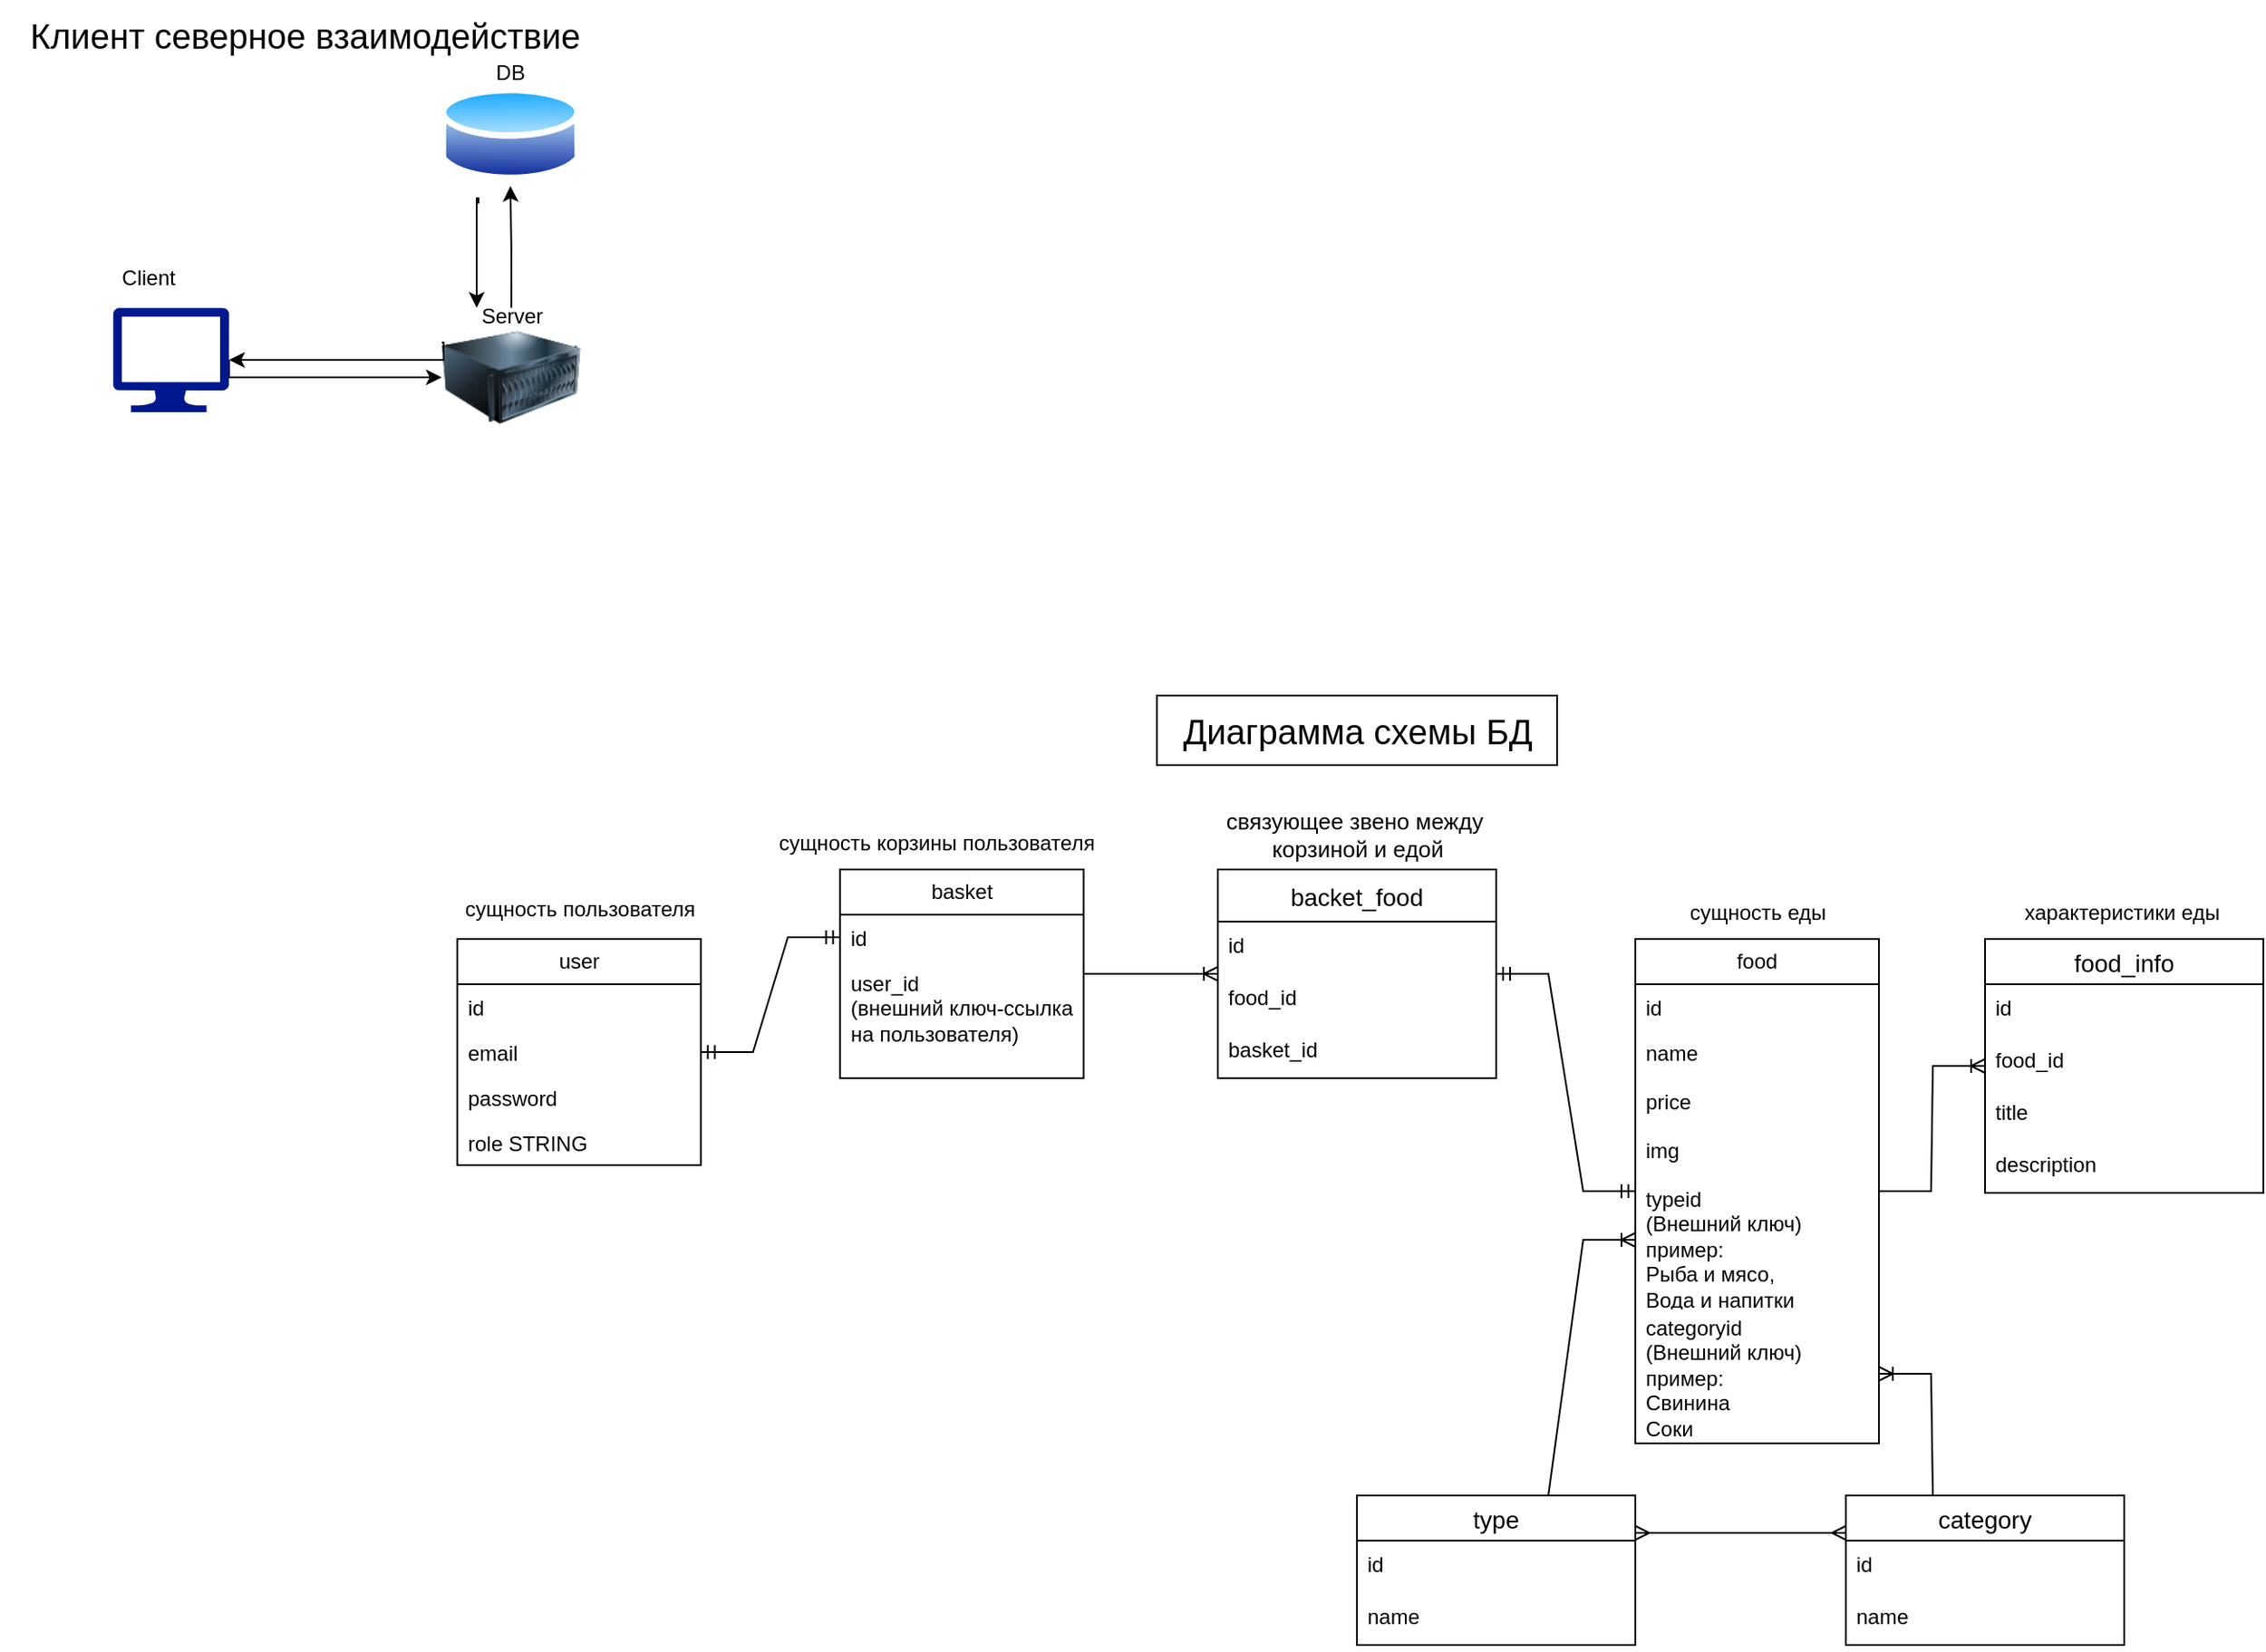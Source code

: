 <mxfile version="22.1.9" type="device">
  <diagram name="Страница — 1" id="4e5GcUkuNX0DnAXvZmlq">
    <mxGraphModel dx="1122" dy="1814" grid="1" gridSize="10" guides="1" tooltips="1" connect="1" arrows="1" fold="1" page="1" pageScale="1" pageWidth="827" pageHeight="1169" math="0" shadow="0">
      <root>
        <mxCell id="0" />
        <mxCell id="1" parent="0" />
        <mxCell id="YyRKUm1Kp06DOippqeoH-8" style="edgeStyle=orthogonalEdgeStyle;rounded=0;orthogonalLoop=1;jettySize=auto;html=1;exitX=1;exitY=0.5;exitDx=0;exitDy=0;exitPerimeter=0;" edge="1" parent="1" source="YyRKUm1Kp06DOippqeoH-1" target="YyRKUm1Kp06DOippqeoH-2">
          <mxGeometry relative="1" as="geometry">
            <Array as="points">
              <mxPoint x="152" y="-403" />
            </Array>
          </mxGeometry>
        </mxCell>
        <mxCell id="YyRKUm1Kp06DOippqeoH-1" value="" style="sketch=0;aspect=fixed;pointerEvents=1;shadow=0;dashed=0;html=1;strokeColor=none;labelPosition=center;verticalLabelPosition=bottom;verticalAlign=top;align=center;fillColor=#00188D;shape=mxgraph.azure.computer" vertex="1" parent="1">
          <mxGeometry x="85" y="-443" width="66.67" height="60" as="geometry" />
        </mxCell>
        <mxCell id="YyRKUm1Kp06DOippqeoH-13" style="edgeStyle=orthogonalEdgeStyle;rounded=0;orthogonalLoop=1;jettySize=auto;html=1;exitX=0.5;exitY=0;exitDx=0;exitDy=0;" edge="1" parent="1" source="YyRKUm1Kp06DOippqeoH-2" target="YyRKUm1Kp06DOippqeoH-5">
          <mxGeometry relative="1" as="geometry" />
        </mxCell>
        <mxCell id="YyRKUm1Kp06DOippqeoH-2" value="" style="image;html=1;image=img/lib/clip_art/computers/Server_128x128.png" vertex="1" parent="1">
          <mxGeometry x="273.92" y="-443" width="80" height="80" as="geometry" />
        </mxCell>
        <mxCell id="YyRKUm1Kp06DOippqeoH-14" style="edgeStyle=orthogonalEdgeStyle;rounded=0;orthogonalLoop=1;jettySize=auto;html=1;" edge="1" parent="1">
          <mxGeometry relative="1" as="geometry">
            <mxPoint x="295" y="-503" as="sourcePoint" />
            <mxPoint x="294" y="-443" as="targetPoint" />
            <Array as="points">
              <mxPoint x="295" y="-506" />
              <mxPoint x="294" y="-506" />
            </Array>
          </mxGeometry>
        </mxCell>
        <mxCell id="YyRKUm1Kp06DOippqeoH-5" value="" style="image;aspect=fixed;perimeter=ellipsePerimeter;html=1;align=center;shadow=0;dashed=0;spacingTop=3;image=img/lib/active_directory/database.svg;" vertex="1" parent="1">
          <mxGeometry x="272.84" y="-573" width="81.08" height="60" as="geometry" />
        </mxCell>
        <mxCell id="YyRKUm1Kp06DOippqeoH-9" style="edgeStyle=orthogonalEdgeStyle;rounded=0;orthogonalLoop=1;jettySize=auto;html=1;exitX=0;exitY=0.25;exitDx=0;exitDy=0;entryX=1;entryY=0.5;entryDx=0;entryDy=0;entryPerimeter=0;" edge="1" parent="1" source="YyRKUm1Kp06DOippqeoH-2" target="YyRKUm1Kp06DOippqeoH-1">
          <mxGeometry relative="1" as="geometry">
            <Array as="points">
              <mxPoint x="275" y="-413" />
            </Array>
          </mxGeometry>
        </mxCell>
        <mxCell id="YyRKUm1Kp06DOippqeoH-10" value="DB" style="text;html=1;align=center;verticalAlign=middle;resizable=0;points=[];autosize=1;strokeColor=none;fillColor=none;" vertex="1" parent="1">
          <mxGeometry x="293.38" y="-593" width="40" height="30" as="geometry" />
        </mxCell>
        <mxCell id="YyRKUm1Kp06DOippqeoH-11" value="Server" style="text;html=1;align=center;verticalAlign=middle;resizable=0;points=[];autosize=1;strokeColor=none;fillColor=none;" vertex="1" parent="1">
          <mxGeometry x="283.92" y="-453" width="60" height="30" as="geometry" />
        </mxCell>
        <mxCell id="YyRKUm1Kp06DOippqeoH-12" value="Client" style="text;html=1;align=center;verticalAlign=middle;resizable=0;points=[];autosize=1;strokeColor=none;fillColor=none;" vertex="1" parent="1">
          <mxGeometry x="80" y="-475" width="50" height="30" as="geometry" />
        </mxCell>
        <mxCell id="YyRKUm1Kp06DOippqeoH-15" value="Клиент северное взаимодействие" style="text;html=1;align=center;verticalAlign=middle;resizable=0;points=[];autosize=1;strokeColor=none;fillColor=none;fontSize=20;" vertex="1" parent="1">
          <mxGeometry x="20" y="-620" width="350" height="40" as="geometry" />
        </mxCell>
        <mxCell id="YyRKUm1Kp06DOippqeoH-16" value="user" style="swimlane;fontStyle=0;childLayout=stackLayout;horizontal=1;startSize=26;fillColor=none;horizontalStack=0;resizeParent=1;resizeParentMax=0;resizeLast=0;collapsible=1;marginBottom=0;whiteSpace=wrap;html=1;" vertex="1" parent="1">
          <mxGeometry x="282.84" y="-80" width="140" height="130" as="geometry" />
        </mxCell>
        <mxCell id="YyRKUm1Kp06DOippqeoH-17" value="id" style="text;strokeColor=none;fillColor=none;align=left;verticalAlign=top;spacingLeft=4;spacingRight=4;overflow=hidden;rotatable=0;points=[[0,0.5],[1,0.5]];portConstraint=eastwest;whiteSpace=wrap;html=1;" vertex="1" parent="YyRKUm1Kp06DOippqeoH-16">
          <mxGeometry y="26" width="140" height="26" as="geometry" />
        </mxCell>
        <mxCell id="YyRKUm1Kp06DOippqeoH-18" value="email" style="text;strokeColor=none;fillColor=none;align=left;verticalAlign=top;spacingLeft=4;spacingRight=4;overflow=hidden;rotatable=0;points=[[0,0.5],[1,0.5]];portConstraint=eastwest;whiteSpace=wrap;html=1;" vertex="1" parent="YyRKUm1Kp06DOippqeoH-16">
          <mxGeometry y="52" width="140" height="26" as="geometry" />
        </mxCell>
        <mxCell id="YyRKUm1Kp06DOippqeoH-21" value="password" style="text;strokeColor=none;fillColor=none;align=left;verticalAlign=top;spacingLeft=4;spacingRight=4;overflow=hidden;rotatable=0;points=[[0,0.5],[1,0.5]];portConstraint=eastwest;whiteSpace=wrap;html=1;" vertex="1" parent="YyRKUm1Kp06DOippqeoH-16">
          <mxGeometry y="78" width="140" height="26" as="geometry" />
        </mxCell>
        <mxCell id="YyRKUm1Kp06DOippqeoH-19" value="role STRING" style="text;strokeColor=none;fillColor=none;align=left;verticalAlign=top;spacingLeft=4;spacingRight=4;overflow=hidden;rotatable=0;points=[[0,0.5],[1,0.5]];portConstraint=eastwest;whiteSpace=wrap;html=1;" vertex="1" parent="YyRKUm1Kp06DOippqeoH-16">
          <mxGeometry y="104" width="140" height="26" as="geometry" />
        </mxCell>
        <mxCell id="YyRKUm1Kp06DOippqeoH-20" value="Диаграмма схемы БД" style="text;html=1;align=center;verticalAlign=middle;resizable=0;points=[];autosize=1;strokeColor=default;fillColor=none;strokeWidth=1;fontSize=20;" vertex="1" parent="1">
          <mxGeometry x="685" y="-220" width="230" height="40" as="geometry" />
        </mxCell>
        <mxCell id="YyRKUm1Kp06DOippqeoH-22" value="basket" style="swimlane;fontStyle=0;childLayout=stackLayout;horizontal=1;startSize=26;fillColor=none;horizontalStack=0;resizeParent=1;resizeParentMax=0;resizeLast=0;collapsible=1;marginBottom=0;whiteSpace=wrap;html=1;" vertex="1" parent="1">
          <mxGeometry x="502.84" y="-120" width="140" height="120" as="geometry" />
        </mxCell>
        <mxCell id="YyRKUm1Kp06DOippqeoH-30" value="id" style="text;strokeColor=none;fillColor=none;align=left;verticalAlign=top;spacingLeft=4;spacingRight=4;overflow=hidden;rotatable=0;points=[[0,0.5],[1,0.5]];portConstraint=eastwest;whiteSpace=wrap;html=1;" vertex="1" parent="YyRKUm1Kp06DOippqeoH-22">
          <mxGeometry y="26" width="140" height="26" as="geometry" />
        </mxCell>
        <mxCell id="YyRKUm1Kp06DOippqeoH-23" value="user_id &lt;br&gt;(внешний ключ-ссылка на пользователя)" style="text;strokeColor=none;fillColor=none;align=left;verticalAlign=top;spacingLeft=4;spacingRight=4;overflow=hidden;rotatable=0;points=[[0,0.5],[1,0.5]];portConstraint=eastwest;whiteSpace=wrap;html=1;" vertex="1" parent="YyRKUm1Kp06DOippqeoH-22">
          <mxGeometry y="52" width="140" height="68" as="geometry" />
        </mxCell>
        <mxCell id="YyRKUm1Kp06DOippqeoH-27" value="сущность пользователя" style="text;html=1;align=center;verticalAlign=middle;resizable=0;points=[];autosize=1;strokeColor=none;fillColor=none;" vertex="1" parent="1">
          <mxGeometry x="272.84" y="-112" width="160" height="30" as="geometry" />
        </mxCell>
        <mxCell id="YyRKUm1Kp06DOippqeoH-28" value="сущность корзины пользователя" style="text;html=1;align=center;verticalAlign=middle;resizable=0;points=[];autosize=1;strokeColor=none;fillColor=none;" vertex="1" parent="1">
          <mxGeometry x="452.84" y="-150" width="210" height="30" as="geometry" />
        </mxCell>
        <mxCell id="YyRKUm1Kp06DOippqeoH-32" value="" style="edgeStyle=entityRelationEdgeStyle;fontSize=12;html=1;endArrow=ERmandOne;startArrow=ERmandOne;rounded=0;entryX=0;entryY=0.5;entryDx=0;entryDy=0;" edge="1" parent="1" source="YyRKUm1Kp06DOippqeoH-16" target="YyRKUm1Kp06DOippqeoH-30">
          <mxGeometry width="100" height="100" relative="1" as="geometry">
            <mxPoint x="402.84" y="80" as="sourcePoint" />
            <mxPoint x="502.84" y="-20" as="targetPoint" />
          </mxGeometry>
        </mxCell>
        <mxCell id="YyRKUm1Kp06DOippqeoH-33" value="food" style="swimlane;fontStyle=0;childLayout=stackLayout;horizontal=1;startSize=26;fillColor=none;horizontalStack=0;resizeParent=1;resizeParentMax=0;resizeLast=0;collapsible=1;marginBottom=0;whiteSpace=wrap;html=1;" vertex="1" parent="1">
          <mxGeometry x="960" y="-80" width="140" height="290" as="geometry" />
        </mxCell>
        <mxCell id="YyRKUm1Kp06DOippqeoH-34" value="id" style="text;strokeColor=none;fillColor=none;align=left;verticalAlign=top;spacingLeft=4;spacingRight=4;overflow=hidden;rotatable=0;points=[[0,0.5],[1,0.5]];portConstraint=eastwest;whiteSpace=wrap;html=1;" vertex="1" parent="YyRKUm1Kp06DOippqeoH-33">
          <mxGeometry y="26" width="140" height="26" as="geometry" />
        </mxCell>
        <mxCell id="YyRKUm1Kp06DOippqeoH-37" value="name&lt;br&gt;" style="text;strokeColor=none;fillColor=none;align=left;verticalAlign=top;spacingLeft=4;spacingRight=4;overflow=hidden;rotatable=0;points=[[0,0.5],[1,0.5]];portConstraint=eastwest;whiteSpace=wrap;html=1;" vertex="1" parent="YyRKUm1Kp06DOippqeoH-33">
          <mxGeometry y="52" width="140" height="28" as="geometry" />
        </mxCell>
        <mxCell id="YyRKUm1Kp06DOippqeoH-35" value="price" style="text;strokeColor=none;fillColor=none;align=left;verticalAlign=top;spacingLeft=4;spacingRight=4;overflow=hidden;rotatable=0;points=[[0,0.5],[1,0.5]];portConstraint=eastwest;whiteSpace=wrap;html=1;" vertex="1" parent="YyRKUm1Kp06DOippqeoH-33">
          <mxGeometry y="80" width="140" height="28" as="geometry" />
        </mxCell>
        <mxCell id="YyRKUm1Kp06DOippqeoH-39" value="img" style="text;strokeColor=none;fillColor=none;align=left;verticalAlign=top;spacingLeft=4;spacingRight=4;overflow=hidden;rotatable=0;points=[[0,0.5],[1,0.5]];portConstraint=eastwest;whiteSpace=wrap;html=1;" vertex="1" parent="YyRKUm1Kp06DOippqeoH-33">
          <mxGeometry y="108" width="140" height="28" as="geometry" />
        </mxCell>
        <mxCell id="YyRKUm1Kp06DOippqeoH-38" value="typeid &lt;br&gt;(Внешний ключ)&lt;br&gt;пример:&lt;br&gt;Рыба и мясо,&lt;br&gt;Вода и напитки" style="text;strokeColor=none;fillColor=none;align=left;verticalAlign=top;spacingLeft=4;spacingRight=4;overflow=hidden;rotatable=0;points=[[0,0.5],[1,0.5]];portConstraint=eastwest;whiteSpace=wrap;html=1;" vertex="1" parent="YyRKUm1Kp06DOippqeoH-33">
          <mxGeometry y="136" width="140" height="74" as="geometry" />
        </mxCell>
        <mxCell id="YyRKUm1Kp06DOippqeoH-40" value="categoryid &lt;br&gt;(Внешний ключ)&lt;br&gt;пример:&lt;br&gt;Свинина&lt;br&gt;Соки" style="text;strokeColor=none;fillColor=none;align=left;verticalAlign=top;spacingLeft=4;spacingRight=4;overflow=hidden;rotatable=0;points=[[0,0.5],[1,0.5]];portConstraint=eastwest;whiteSpace=wrap;html=1;" vertex="1" parent="YyRKUm1Kp06DOippqeoH-33">
          <mxGeometry y="210" width="140" height="80" as="geometry" />
        </mxCell>
        <mxCell id="YyRKUm1Kp06DOippqeoH-36" value="сущность еды" style="text;html=1;align=center;verticalAlign=middle;resizable=0;points=[];autosize=1;strokeColor=none;fillColor=none;" vertex="1" parent="1">
          <mxGeometry x="980" y="-110" width="100" height="30" as="geometry" />
        </mxCell>
        <mxCell id="YyRKUm1Kp06DOippqeoH-41" value="type" style="swimlane;fontStyle=0;childLayout=stackLayout;horizontal=1;startSize=26;horizontalStack=0;resizeParent=1;resizeParentMax=0;resizeLast=0;collapsible=1;marginBottom=0;align=center;fontSize=14;" vertex="1" parent="1">
          <mxGeometry x="800" y="240" width="160" height="86" as="geometry" />
        </mxCell>
        <mxCell id="YyRKUm1Kp06DOippqeoH-42" value="id" style="text;strokeColor=none;fillColor=none;spacingLeft=4;spacingRight=4;overflow=hidden;rotatable=0;points=[[0,0.5],[1,0.5]];portConstraint=eastwest;fontSize=12;whiteSpace=wrap;html=1;" vertex="1" parent="YyRKUm1Kp06DOippqeoH-41">
          <mxGeometry y="26" width="160" height="30" as="geometry" />
        </mxCell>
        <mxCell id="YyRKUm1Kp06DOippqeoH-43" value="name" style="text;strokeColor=none;fillColor=none;spacingLeft=4;spacingRight=4;overflow=hidden;rotatable=0;points=[[0,0.5],[1,0.5]];portConstraint=eastwest;fontSize=12;whiteSpace=wrap;html=1;" vertex="1" parent="YyRKUm1Kp06DOippqeoH-41">
          <mxGeometry y="56" width="160" height="30" as="geometry" />
        </mxCell>
        <mxCell id="YyRKUm1Kp06DOippqeoH-45" value="category" style="swimlane;fontStyle=0;childLayout=stackLayout;horizontal=1;startSize=26;horizontalStack=0;resizeParent=1;resizeParentMax=0;resizeLast=0;collapsible=1;marginBottom=0;align=center;fontSize=14;" vertex="1" parent="1">
          <mxGeometry x="1081" y="240" width="160" height="86" as="geometry" />
        </mxCell>
        <mxCell id="YyRKUm1Kp06DOippqeoH-46" value="id" style="text;strokeColor=none;fillColor=none;spacingLeft=4;spacingRight=4;overflow=hidden;rotatable=0;points=[[0,0.5],[1,0.5]];portConstraint=eastwest;fontSize=12;whiteSpace=wrap;html=1;" vertex="1" parent="YyRKUm1Kp06DOippqeoH-45">
          <mxGeometry y="26" width="160" height="30" as="geometry" />
        </mxCell>
        <mxCell id="YyRKUm1Kp06DOippqeoH-47" value="name" style="text;strokeColor=none;fillColor=none;spacingLeft=4;spacingRight=4;overflow=hidden;rotatable=0;points=[[0,0.5],[1,0.5]];portConstraint=eastwest;fontSize=12;whiteSpace=wrap;html=1;" vertex="1" parent="YyRKUm1Kp06DOippqeoH-45">
          <mxGeometry y="56" width="160" height="30" as="geometry" />
        </mxCell>
        <mxCell id="YyRKUm1Kp06DOippqeoH-50" value="" style="edgeStyle=entityRelationEdgeStyle;fontSize=12;html=1;endArrow=ERoneToMany;rounded=0;entryX=0;entryY=0.5;entryDx=0;entryDy=0;exitX=0.5;exitY=0;exitDx=0;exitDy=0;" edge="1" parent="1" source="YyRKUm1Kp06DOippqeoH-41" target="YyRKUm1Kp06DOippqeoH-38">
          <mxGeometry width="100" height="100" relative="1" as="geometry">
            <mxPoint x="660" y="250" as="sourcePoint" />
            <mxPoint x="760" y="150" as="targetPoint" />
          </mxGeometry>
        </mxCell>
        <mxCell id="YyRKUm1Kp06DOippqeoH-51" value="" style="edgeStyle=entityRelationEdgeStyle;fontSize=12;html=1;endArrow=ERoneToMany;rounded=0;entryX=1;entryY=0.5;entryDx=0;entryDy=0;exitX=0.5;exitY=0;exitDx=0;exitDy=0;" edge="1" parent="1" source="YyRKUm1Kp06DOippqeoH-45" target="YyRKUm1Kp06DOippqeoH-40">
          <mxGeometry width="100" height="100" relative="1" as="geometry">
            <mxPoint x="1160" y="240" as="sourcePoint" />
            <mxPoint x="900" y="110" as="targetPoint" />
            <Array as="points">
              <mxPoint x="1160" y="200" />
              <mxPoint x="1160" y="230" />
              <mxPoint x="1180" y="160" />
              <mxPoint x="1160" y="190" />
            </Array>
          </mxGeometry>
        </mxCell>
        <mxCell id="YyRKUm1Kp06DOippqeoH-54" value="" style="edgeStyle=entityRelationEdgeStyle;fontSize=12;html=1;endArrow=ERmany;startArrow=ERmany;rounded=0;exitX=1;exitY=0.25;exitDx=0;exitDy=0;entryX=0;entryY=0.25;entryDx=0;entryDy=0;" edge="1" parent="1" source="YyRKUm1Kp06DOippqeoH-41" target="YyRKUm1Kp06DOippqeoH-45">
          <mxGeometry width="100" height="100" relative="1" as="geometry">
            <mxPoint x="1020" y="430" as="sourcePoint" />
            <mxPoint x="1120" y="330" as="targetPoint" />
          </mxGeometry>
        </mxCell>
        <mxCell id="YyRKUm1Kp06DOippqeoH-56" value="food_info" style="swimlane;fontStyle=0;childLayout=stackLayout;horizontal=1;startSize=26;horizontalStack=0;resizeParent=1;resizeParentMax=0;resizeLast=0;collapsible=1;marginBottom=0;align=center;fontSize=14;" vertex="1" parent="1">
          <mxGeometry x="1161" y="-80" width="160" height="146" as="geometry" />
        </mxCell>
        <mxCell id="YyRKUm1Kp06DOippqeoH-57" value="id" style="text;strokeColor=none;fillColor=none;spacingLeft=4;spacingRight=4;overflow=hidden;rotatable=0;points=[[0,0.5],[1,0.5]];portConstraint=eastwest;fontSize=12;whiteSpace=wrap;html=1;" vertex="1" parent="YyRKUm1Kp06DOippqeoH-56">
          <mxGeometry y="26" width="160" height="30" as="geometry" />
        </mxCell>
        <mxCell id="YyRKUm1Kp06DOippqeoH-58" value="food_id" style="text;strokeColor=none;fillColor=none;spacingLeft=4;spacingRight=4;overflow=hidden;rotatable=0;points=[[0,0.5],[1,0.5]];portConstraint=eastwest;fontSize=12;whiteSpace=wrap;html=1;" vertex="1" parent="YyRKUm1Kp06DOippqeoH-56">
          <mxGeometry y="56" width="160" height="30" as="geometry" />
        </mxCell>
        <mxCell id="YyRKUm1Kp06DOippqeoH-59" value="title" style="text;strokeColor=none;fillColor=none;spacingLeft=4;spacingRight=4;overflow=hidden;rotatable=0;points=[[0,0.5],[1,0.5]];portConstraint=eastwest;fontSize=12;whiteSpace=wrap;html=1;" vertex="1" parent="YyRKUm1Kp06DOippqeoH-56">
          <mxGeometry y="86" width="160" height="30" as="geometry" />
        </mxCell>
        <mxCell id="YyRKUm1Kp06DOippqeoH-61" value="description" style="text;strokeColor=none;fillColor=none;spacingLeft=4;spacingRight=4;overflow=hidden;rotatable=0;points=[[0,0.5],[1,0.5]];portConstraint=eastwest;fontSize=12;whiteSpace=wrap;html=1;" vertex="1" parent="YyRKUm1Kp06DOippqeoH-56">
          <mxGeometry y="116" width="160" height="30" as="geometry" />
        </mxCell>
        <mxCell id="YyRKUm1Kp06DOippqeoH-60" value="" style="edgeStyle=entityRelationEdgeStyle;fontSize=12;html=1;endArrow=ERoneToMany;rounded=0;" edge="1" parent="1" source="YyRKUm1Kp06DOippqeoH-33" target="YyRKUm1Kp06DOippqeoH-56">
          <mxGeometry width="100" height="100" relative="1" as="geometry">
            <mxPoint x="1200" y="150" as="sourcePoint" />
            <mxPoint x="1300" y="50" as="targetPoint" />
          </mxGeometry>
        </mxCell>
        <mxCell id="YyRKUm1Kp06DOippqeoH-62" value="backet_food" style="swimlane;fontStyle=0;childLayout=stackLayout;horizontal=1;startSize=30;horizontalStack=0;resizeParent=1;resizeParentMax=0;resizeLast=0;collapsible=1;marginBottom=0;align=center;fontSize=14;" vertex="1" parent="1">
          <mxGeometry x="720" y="-120" width="160" height="120" as="geometry" />
        </mxCell>
        <mxCell id="YyRKUm1Kp06DOippqeoH-63" value="id" style="text;strokeColor=none;fillColor=none;spacingLeft=4;spacingRight=4;overflow=hidden;rotatable=0;points=[[0,0.5],[1,0.5]];portConstraint=eastwest;fontSize=12;whiteSpace=wrap;html=1;" vertex="1" parent="YyRKUm1Kp06DOippqeoH-62">
          <mxGeometry y="30" width="160" height="30" as="geometry" />
        </mxCell>
        <mxCell id="YyRKUm1Kp06DOippqeoH-64" value="food_id" style="text;strokeColor=none;fillColor=none;spacingLeft=4;spacingRight=4;overflow=hidden;rotatable=0;points=[[0,0.5],[1,0.5]];portConstraint=eastwest;fontSize=12;whiteSpace=wrap;html=1;" vertex="1" parent="YyRKUm1Kp06DOippqeoH-62">
          <mxGeometry y="60" width="160" height="30" as="geometry" />
        </mxCell>
        <mxCell id="YyRKUm1Kp06DOippqeoH-65" value="basket_id" style="text;strokeColor=none;fillColor=none;spacingLeft=4;spacingRight=4;overflow=hidden;rotatable=0;points=[[0,0.5],[1,0.5]];portConstraint=eastwest;fontSize=12;whiteSpace=wrap;html=1;" vertex="1" parent="YyRKUm1Kp06DOippqeoH-62">
          <mxGeometry y="90" width="160" height="30" as="geometry" />
        </mxCell>
        <mxCell id="YyRKUm1Kp06DOippqeoH-67" value="&lt;font style=&quot;font-size: 13px;&quot;&gt;связующее звено&amp;nbsp;между&amp;nbsp;&lt;br style=&quot;border-color: var(--border-color); padding: 0px; margin: 0px;&quot;&gt;корзиной и едой&lt;/font&gt;" style="text;html=1;align=center;verticalAlign=middle;resizable=0;points=[];autosize=1;strokeColor=none;fillColor=none;" vertex="1" parent="1">
          <mxGeometry x="710" y="-160" width="180" height="40" as="geometry" />
        </mxCell>
        <mxCell id="YyRKUm1Kp06DOippqeoH-69" value="характеристики еды&amp;nbsp;" style="text;html=1;align=center;verticalAlign=middle;resizable=0;points=[];autosize=1;strokeColor=none;fillColor=none;" vertex="1" parent="1">
          <mxGeometry x="1171" y="-110" width="140" height="30" as="geometry" />
        </mxCell>
        <mxCell id="YyRKUm1Kp06DOippqeoH-70" value="" style="edgeStyle=entityRelationEdgeStyle;fontSize=12;html=1;endArrow=ERoneToMany;rounded=0;" edge="1" parent="1" source="YyRKUm1Kp06DOippqeoH-22" target="YyRKUm1Kp06DOippqeoH-62">
          <mxGeometry width="100" height="100" relative="1" as="geometry">
            <mxPoint x="860" y="140" as="sourcePoint" />
            <mxPoint x="960" y="40" as="targetPoint" />
          </mxGeometry>
        </mxCell>
        <mxCell id="YyRKUm1Kp06DOippqeoH-71" value="" style="edgeStyle=entityRelationEdgeStyle;fontSize=12;html=1;endArrow=ERmandOne;startArrow=ERmandOne;rounded=0;" edge="1" parent="1" source="YyRKUm1Kp06DOippqeoH-62" target="YyRKUm1Kp06DOippqeoH-33">
          <mxGeometry width="100" height="100" relative="1" as="geometry">
            <mxPoint x="780" y="140" as="sourcePoint" />
            <mxPoint x="880" y="40" as="targetPoint" />
          </mxGeometry>
        </mxCell>
      </root>
    </mxGraphModel>
  </diagram>
</mxfile>
